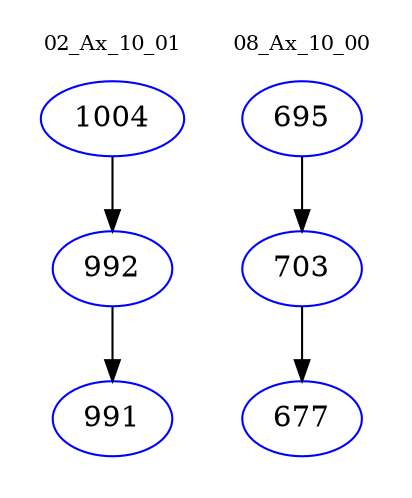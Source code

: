 digraph{
subgraph cluster_0 {
color = white
label = "02_Ax_10_01";
fontsize=10;
T0_1004 [label="1004", color="blue"]
T0_1004 -> T0_992 [color="black"]
T0_992 [label="992", color="blue"]
T0_992 -> T0_991 [color="black"]
T0_991 [label="991", color="blue"]
}
subgraph cluster_1 {
color = white
label = "08_Ax_10_00";
fontsize=10;
T1_695 [label="695", color="blue"]
T1_695 -> T1_703 [color="black"]
T1_703 [label="703", color="blue"]
T1_703 -> T1_677 [color="black"]
T1_677 [label="677", color="blue"]
}
}
